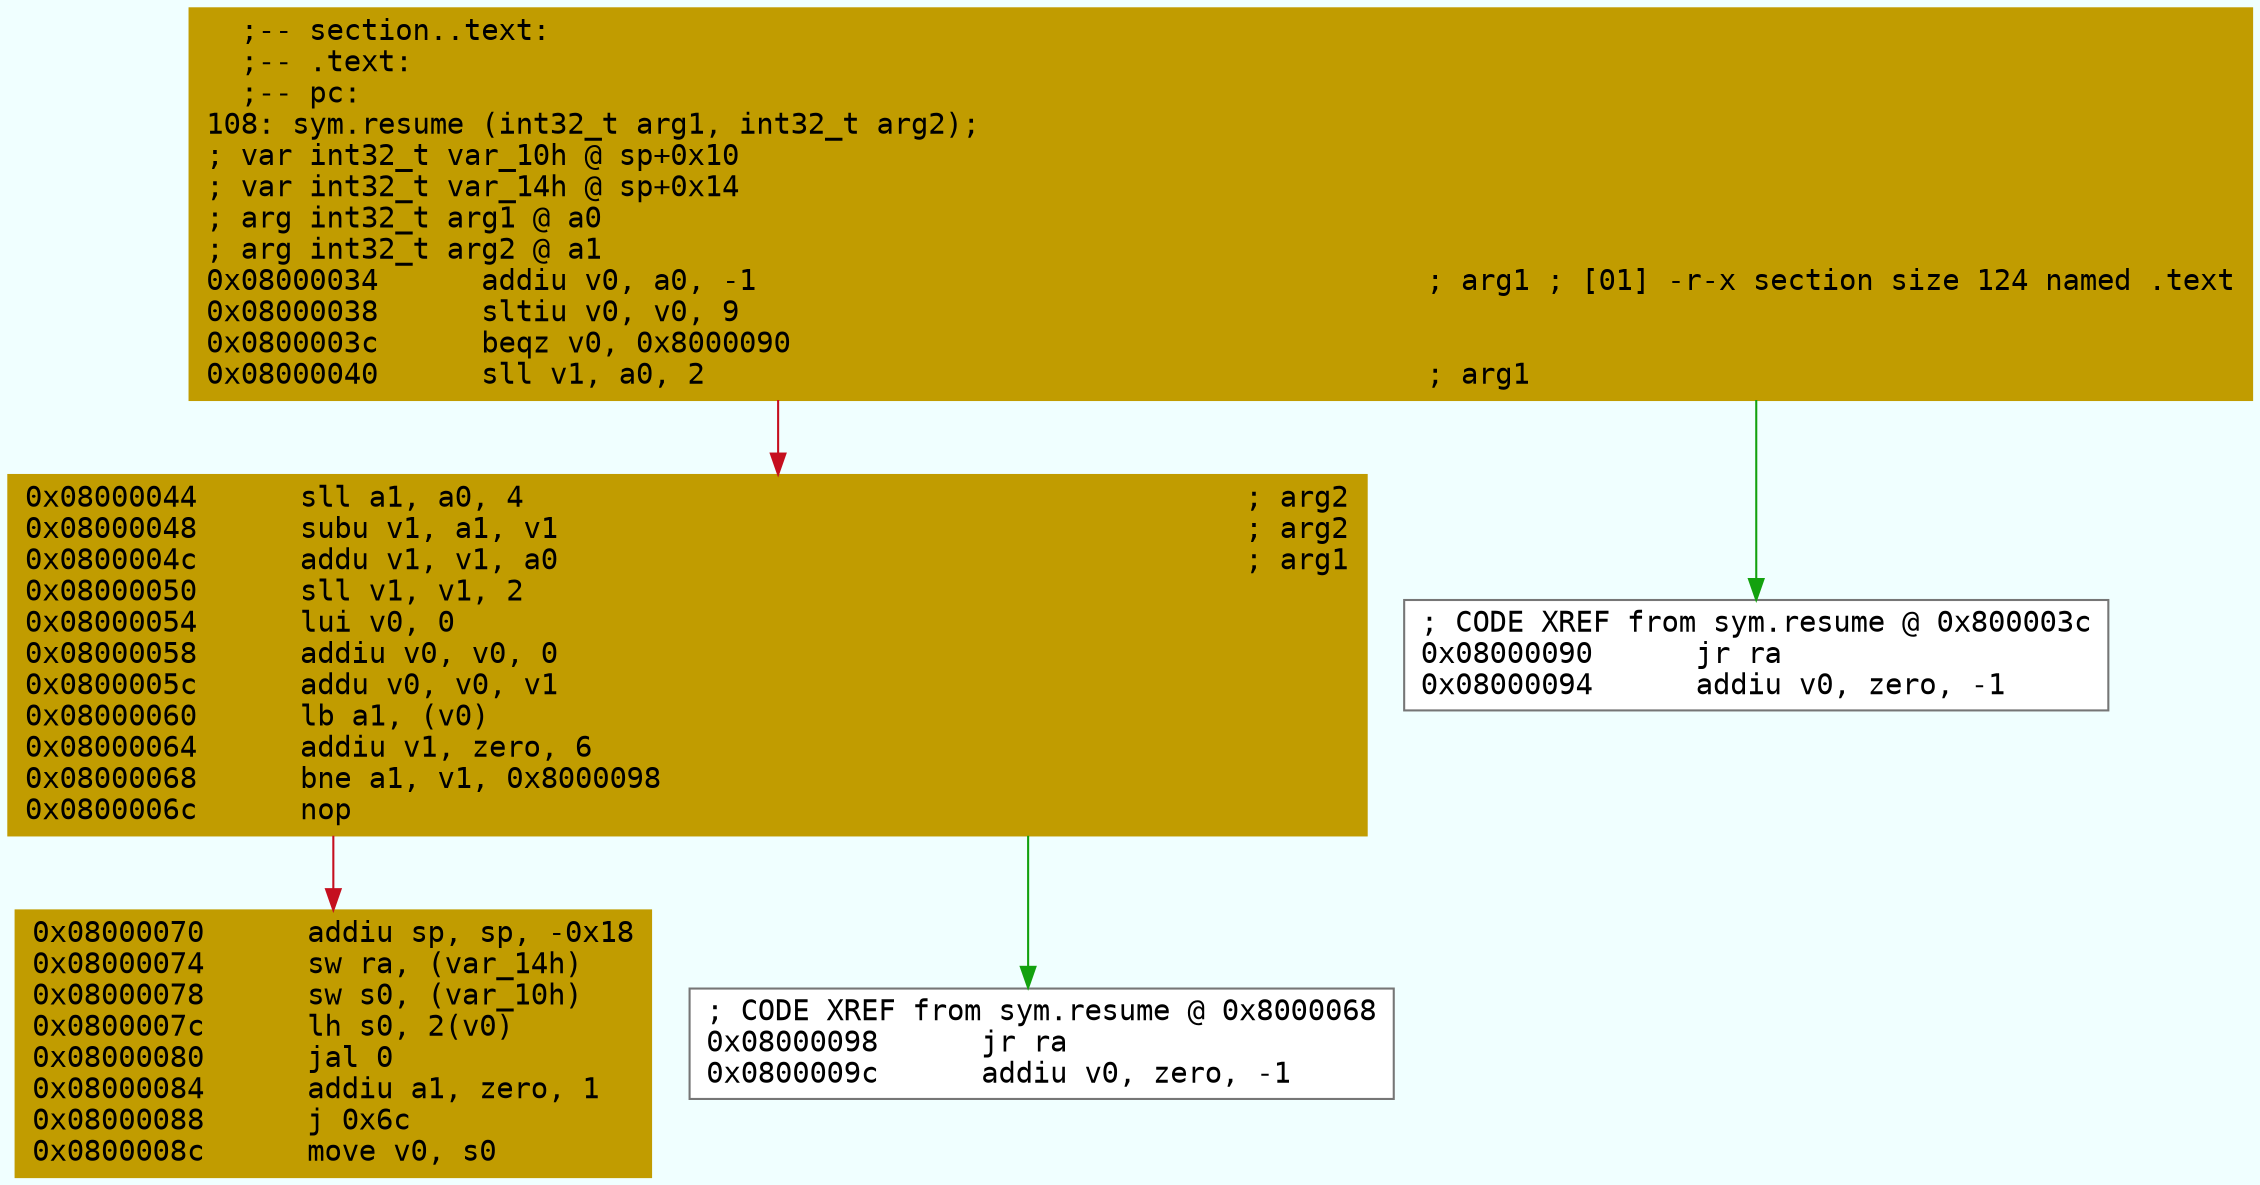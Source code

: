 digraph code {
	graph [bgcolor=azure fontsize=8 fontname="Courier" splines="ortho"];
	node [fillcolor=gray style=filled shape=box];
	edge [arrowhead="normal"];
	"0x08000034" [URL="sym.resume/0x08000034", fillcolor="#c19c00",color="#c19c00", fontname="Courier",label="  ;-- section..text:\l  ;-- .text:\l  ;-- pc:\l108: sym.resume (int32_t arg1, int32_t arg2);\l; var int32_t var_10h @ sp+0x10\l; var int32_t var_14h @ sp+0x14\l; arg int32_t arg1 @ a0\l; arg int32_t arg2 @ a1\l0x08000034      addiu v0, a0, -1                                       ; arg1 ; [01] -r-x section size 124 named .text\l0x08000038      sltiu v0, v0, 9\l0x0800003c      beqz v0, 0x8000090\l0x08000040      sll v1, a0, 2                                          ; arg1\l"]
	"0x08000044" [URL="sym.resume/0x08000044", fillcolor="#c19c00",color="#c19c00", fontname="Courier",label="0x08000044      sll a1, a0, 4                                          ; arg2\l0x08000048      subu v1, a1, v1                                        ; arg2\l0x0800004c      addu v1, v1, a0                                        ; arg1\l0x08000050      sll v1, v1, 2\l0x08000054      lui v0, 0\l0x08000058      addiu v0, v0, 0\l0x0800005c      addu v0, v0, v1\l0x08000060      lb a1, (v0)\l0x08000064      addiu v1, zero, 6\l0x08000068      bne a1, v1, 0x8000098\l0x0800006c      nop\l"]
	"0x08000070" [URL="sym.resume/0x08000070", fillcolor="#c19c00",color="#c19c00", fontname="Courier",label="0x08000070      addiu sp, sp, -0x18\l0x08000074      sw ra, (var_14h)\l0x08000078      sw s0, (var_10h)\l0x0800007c      lh s0, 2(v0)\l0x08000080      jal 0\l0x08000084      addiu a1, zero, 1\l0x08000088      j 0x6c\l0x0800008c      move v0, s0\l"]
	"0x08000090" [URL="sym.resume/0x08000090", fillcolor="white",color="#767676", fontname="Courier",label="; CODE XREF from sym.resume @ 0x800003c\l0x08000090      jr ra\l0x08000094      addiu v0, zero, -1\l"]
	"0x08000098" [URL="sym.resume/0x08000098", fillcolor="white",color="#767676", fontname="Courier",label="; CODE XREF from sym.resume @ 0x8000068\l0x08000098      jr ra\l0x0800009c      addiu v0, zero, -1\l"]
        "0x08000034" -> "0x08000090" [color="#13a10e"];
        "0x08000034" -> "0x08000044" [color="#c50f1f"];
        "0x08000044" -> "0x08000098" [color="#13a10e"];
        "0x08000044" -> "0x08000070" [color="#c50f1f"];
}
